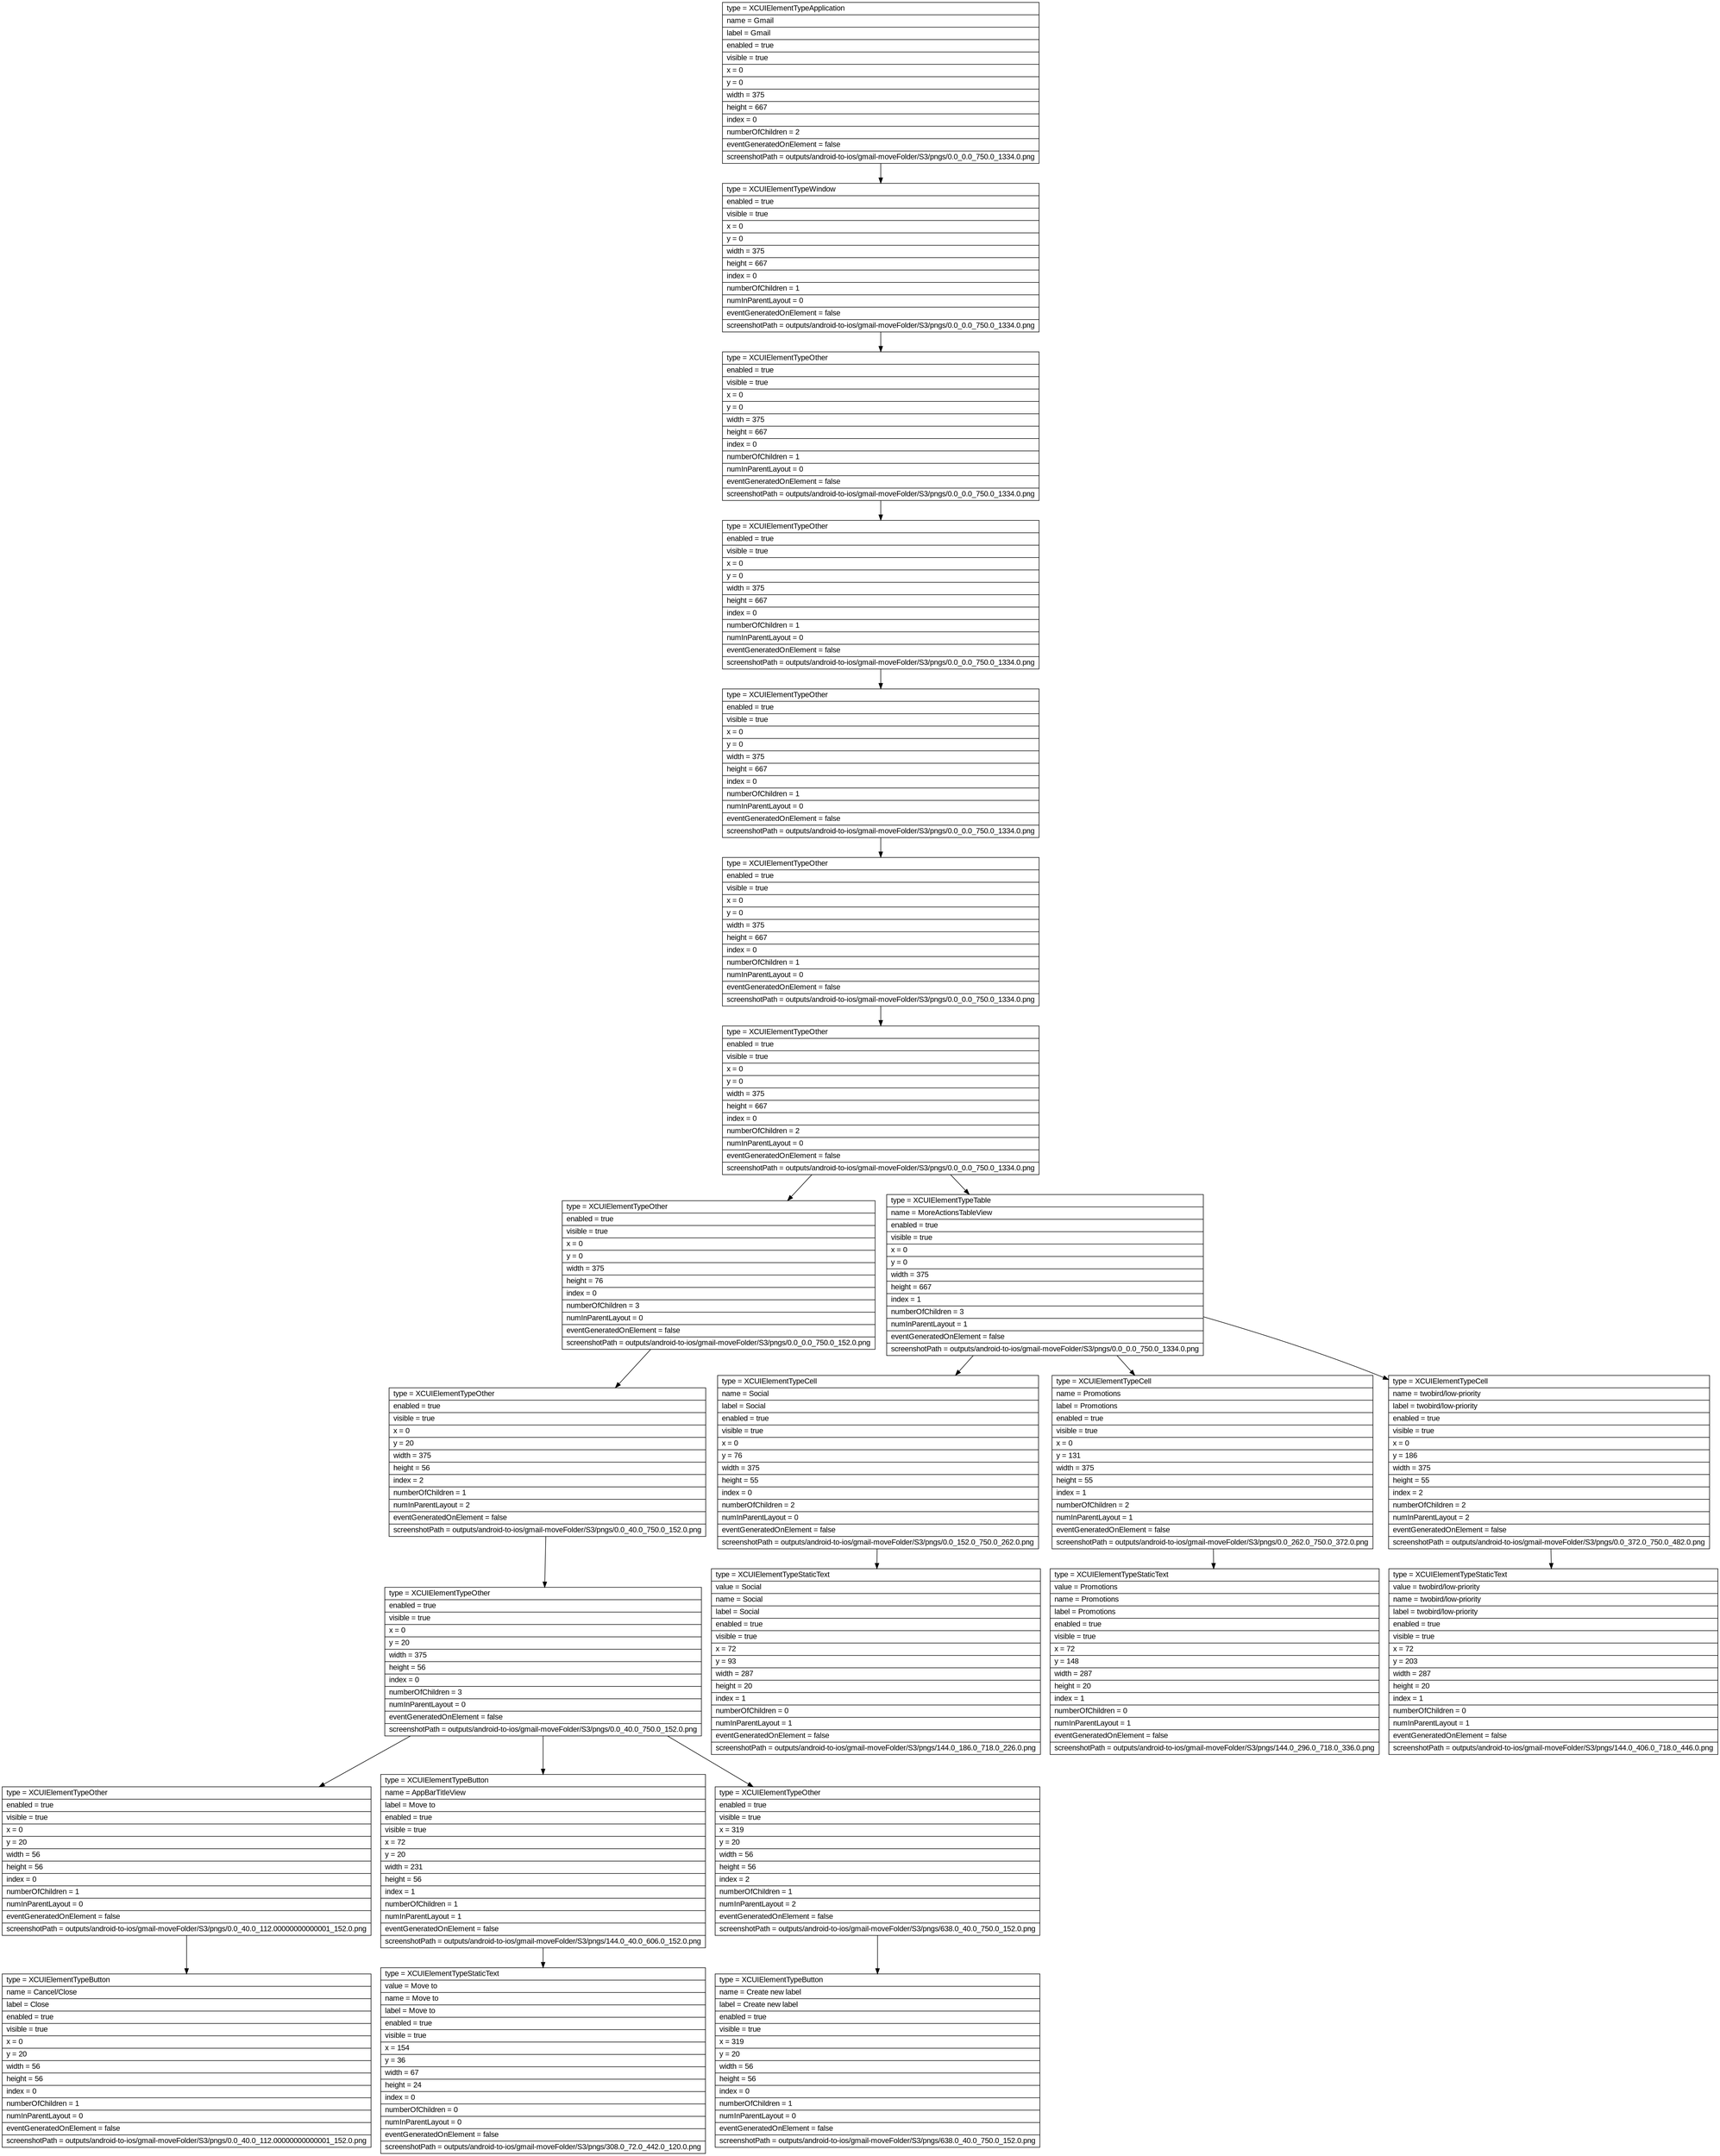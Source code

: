 digraph Layout {

	node [shape=record fontname=Arial];

	0	[label="{type = XCUIElementTypeApplication\l|name = Gmail\l|label = Gmail\l|enabled = true\l|visible = true\l|x = 0\l|y = 0\l|width = 375\l|height = 667\l|index = 0\l|numberOfChildren = 2\l|eventGeneratedOnElement = false \l|screenshotPath = outputs/android-to-ios/gmail-moveFolder/S3/pngs/0.0_0.0_750.0_1334.0.png\l}"]
	1	[label="{type = XCUIElementTypeWindow\l|enabled = true\l|visible = true\l|x = 0\l|y = 0\l|width = 375\l|height = 667\l|index = 0\l|numberOfChildren = 1\l|numInParentLayout = 0\l|eventGeneratedOnElement = false \l|screenshotPath = outputs/android-to-ios/gmail-moveFolder/S3/pngs/0.0_0.0_750.0_1334.0.png\l}"]
	2	[label="{type = XCUIElementTypeOther\l|enabled = true\l|visible = true\l|x = 0\l|y = 0\l|width = 375\l|height = 667\l|index = 0\l|numberOfChildren = 1\l|numInParentLayout = 0\l|eventGeneratedOnElement = false \l|screenshotPath = outputs/android-to-ios/gmail-moveFolder/S3/pngs/0.0_0.0_750.0_1334.0.png\l}"]
	3	[label="{type = XCUIElementTypeOther\l|enabled = true\l|visible = true\l|x = 0\l|y = 0\l|width = 375\l|height = 667\l|index = 0\l|numberOfChildren = 1\l|numInParentLayout = 0\l|eventGeneratedOnElement = false \l|screenshotPath = outputs/android-to-ios/gmail-moveFolder/S3/pngs/0.0_0.0_750.0_1334.0.png\l}"]
	4	[label="{type = XCUIElementTypeOther\l|enabled = true\l|visible = true\l|x = 0\l|y = 0\l|width = 375\l|height = 667\l|index = 0\l|numberOfChildren = 1\l|numInParentLayout = 0\l|eventGeneratedOnElement = false \l|screenshotPath = outputs/android-to-ios/gmail-moveFolder/S3/pngs/0.0_0.0_750.0_1334.0.png\l}"]
	5	[label="{type = XCUIElementTypeOther\l|enabled = true\l|visible = true\l|x = 0\l|y = 0\l|width = 375\l|height = 667\l|index = 0\l|numberOfChildren = 1\l|numInParentLayout = 0\l|eventGeneratedOnElement = false \l|screenshotPath = outputs/android-to-ios/gmail-moveFolder/S3/pngs/0.0_0.0_750.0_1334.0.png\l}"]
	6	[label="{type = XCUIElementTypeOther\l|enabled = true\l|visible = true\l|x = 0\l|y = 0\l|width = 375\l|height = 667\l|index = 0\l|numberOfChildren = 2\l|numInParentLayout = 0\l|eventGeneratedOnElement = false \l|screenshotPath = outputs/android-to-ios/gmail-moveFolder/S3/pngs/0.0_0.0_750.0_1334.0.png\l}"]
	7	[label="{type = XCUIElementTypeOther\l|enabled = true\l|visible = true\l|x = 0\l|y = 0\l|width = 375\l|height = 76\l|index = 0\l|numberOfChildren = 3\l|numInParentLayout = 0\l|eventGeneratedOnElement = false \l|screenshotPath = outputs/android-to-ios/gmail-moveFolder/S3/pngs/0.0_0.0_750.0_152.0.png\l}"]
	8	[label="{type = XCUIElementTypeTable\l|name = MoreActionsTableView\l|enabled = true\l|visible = true\l|x = 0\l|y = 0\l|width = 375\l|height = 667\l|index = 1\l|numberOfChildren = 3\l|numInParentLayout = 1\l|eventGeneratedOnElement = false \l|screenshotPath = outputs/android-to-ios/gmail-moveFolder/S3/pngs/0.0_0.0_750.0_1334.0.png\l}"]
	9	[label="{type = XCUIElementTypeOther\l|enabled = true\l|visible = true\l|x = 0\l|y = 20\l|width = 375\l|height = 56\l|index = 2\l|numberOfChildren = 1\l|numInParentLayout = 2\l|eventGeneratedOnElement = false \l|screenshotPath = outputs/android-to-ios/gmail-moveFolder/S3/pngs/0.0_40.0_750.0_152.0.png\l}"]
	10	[label="{type = XCUIElementTypeCell\l|name = Social\l|label = Social\l|enabled = true\l|visible = true\l|x = 0\l|y = 76\l|width = 375\l|height = 55\l|index = 0\l|numberOfChildren = 2\l|numInParentLayout = 0\l|eventGeneratedOnElement = false \l|screenshotPath = outputs/android-to-ios/gmail-moveFolder/S3/pngs/0.0_152.0_750.0_262.0.png\l}"]
	11	[label="{type = XCUIElementTypeCell\l|name = Promotions\l|label = Promotions\l|enabled = true\l|visible = true\l|x = 0\l|y = 131\l|width = 375\l|height = 55\l|index = 1\l|numberOfChildren = 2\l|numInParentLayout = 1\l|eventGeneratedOnElement = false \l|screenshotPath = outputs/android-to-ios/gmail-moveFolder/S3/pngs/0.0_262.0_750.0_372.0.png\l}"]
	12	[label="{type = XCUIElementTypeCell\l|name = twobird/low-priority\l|label = twobird/low-priority\l|enabled = true\l|visible = true\l|x = 0\l|y = 186\l|width = 375\l|height = 55\l|index = 2\l|numberOfChildren = 2\l|numInParentLayout = 2\l|eventGeneratedOnElement = false \l|screenshotPath = outputs/android-to-ios/gmail-moveFolder/S3/pngs/0.0_372.0_750.0_482.0.png\l}"]
	13	[label="{type = XCUIElementTypeOther\l|enabled = true\l|visible = true\l|x = 0\l|y = 20\l|width = 375\l|height = 56\l|index = 0\l|numberOfChildren = 3\l|numInParentLayout = 0\l|eventGeneratedOnElement = false \l|screenshotPath = outputs/android-to-ios/gmail-moveFolder/S3/pngs/0.0_40.0_750.0_152.0.png\l}"]
	14	[label="{type = XCUIElementTypeStaticText\l|value = Social\l|name = Social\l|label = Social\l|enabled = true\l|visible = true\l|x = 72\l|y = 93\l|width = 287\l|height = 20\l|index = 1\l|numberOfChildren = 0\l|numInParentLayout = 1\l|eventGeneratedOnElement = false \l|screenshotPath = outputs/android-to-ios/gmail-moveFolder/S3/pngs/144.0_186.0_718.0_226.0.png\l}"]
	15	[label="{type = XCUIElementTypeStaticText\l|value = Promotions\l|name = Promotions\l|label = Promotions\l|enabled = true\l|visible = true\l|x = 72\l|y = 148\l|width = 287\l|height = 20\l|index = 1\l|numberOfChildren = 0\l|numInParentLayout = 1\l|eventGeneratedOnElement = false \l|screenshotPath = outputs/android-to-ios/gmail-moveFolder/S3/pngs/144.0_296.0_718.0_336.0.png\l}"]
	16	[label="{type = XCUIElementTypeStaticText\l|value = twobird/low-priority\l|name = twobird/low-priority\l|label = twobird/low-priority\l|enabled = true\l|visible = true\l|x = 72\l|y = 203\l|width = 287\l|height = 20\l|index = 1\l|numberOfChildren = 0\l|numInParentLayout = 1\l|eventGeneratedOnElement = false \l|screenshotPath = outputs/android-to-ios/gmail-moveFolder/S3/pngs/144.0_406.0_718.0_446.0.png\l}"]
	17	[label="{type = XCUIElementTypeOther\l|enabled = true\l|visible = true\l|x = 0\l|y = 20\l|width = 56\l|height = 56\l|index = 0\l|numberOfChildren = 1\l|numInParentLayout = 0\l|eventGeneratedOnElement = false \l|screenshotPath = outputs/android-to-ios/gmail-moveFolder/S3/pngs/0.0_40.0_112.00000000000001_152.0.png\l}"]
	18	[label="{type = XCUIElementTypeButton\l|name = AppBarTitleView\l|label = Move to\l|enabled = true\l|visible = true\l|x = 72\l|y = 20\l|width = 231\l|height = 56\l|index = 1\l|numberOfChildren = 1\l|numInParentLayout = 1\l|eventGeneratedOnElement = false \l|screenshotPath = outputs/android-to-ios/gmail-moveFolder/S3/pngs/144.0_40.0_606.0_152.0.png\l}"]
	19	[label="{type = XCUIElementTypeOther\l|enabled = true\l|visible = true\l|x = 319\l|y = 20\l|width = 56\l|height = 56\l|index = 2\l|numberOfChildren = 1\l|numInParentLayout = 2\l|eventGeneratedOnElement = false \l|screenshotPath = outputs/android-to-ios/gmail-moveFolder/S3/pngs/638.0_40.0_750.0_152.0.png\l}"]
	20	[label="{type = XCUIElementTypeButton\l|name = Cancel/Close\l|label = Close\l|enabled = true\l|visible = true\l|x = 0\l|y = 20\l|width = 56\l|height = 56\l|index = 0\l|numberOfChildren = 1\l|numInParentLayout = 0\l|eventGeneratedOnElement = false \l|screenshotPath = outputs/android-to-ios/gmail-moveFolder/S3/pngs/0.0_40.0_112.00000000000001_152.0.png\l}"]
	21	[label="{type = XCUIElementTypeStaticText\l|value = Move to\l|name = Move to\l|label = Move to\l|enabled = true\l|visible = true\l|x = 154\l|y = 36\l|width = 67\l|height = 24\l|index = 0\l|numberOfChildren = 0\l|numInParentLayout = 0\l|eventGeneratedOnElement = false \l|screenshotPath = outputs/android-to-ios/gmail-moveFolder/S3/pngs/308.0_72.0_442.0_120.0.png\l}"]
	22	[label="{type = XCUIElementTypeButton\l|name = Create new label\l|label = Create new label\l|enabled = true\l|visible = true\l|x = 319\l|y = 20\l|width = 56\l|height = 56\l|index = 0\l|numberOfChildren = 1\l|numInParentLayout = 0\l|eventGeneratedOnElement = false \l|screenshotPath = outputs/android-to-ios/gmail-moveFolder/S3/pngs/638.0_40.0_750.0_152.0.png\l}"]


	0 -> 1
	1 -> 2
	2 -> 3
	3 -> 4
	4 -> 5
	5 -> 6
	6 -> 7
	6 -> 8
	7 -> 9
	8 -> 10
	8 -> 11
	8 -> 12
	9 -> 13
	10 -> 14
	11 -> 15
	12 -> 16
	13 -> 17
	13 -> 18
	13 -> 19
	17 -> 20
	18 -> 21
	19 -> 22


}
